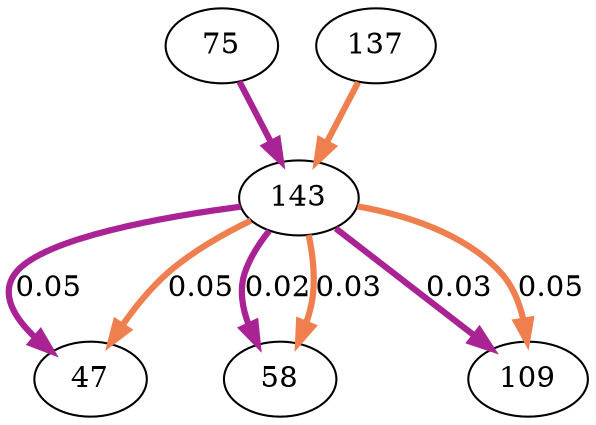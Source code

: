 digraph  {
75;
143;
47;
137;
58;
109;
75 -> 143  [color="#aa2395", key=0, penwidth=3];
143 -> 47  [color="#aa2395", key=0, label="0.05", penwidth=3];
143 -> 47  [color="#f07f4f", key=1, label="0.05", penwidth=3];
143 -> 58  [color="#aa2395", key=0, label="0.02", penwidth=3];
143 -> 58  [color="#f07f4f", key=1, label="0.03", penwidth=3];
143 -> 109  [color="#aa2395", key=0, label="0.03", penwidth=3];
143 -> 109  [color="#f07f4f", key=1, label="0.05", penwidth=3];
137 -> 143  [color="#f07f4f", key=0, penwidth=3];
}
